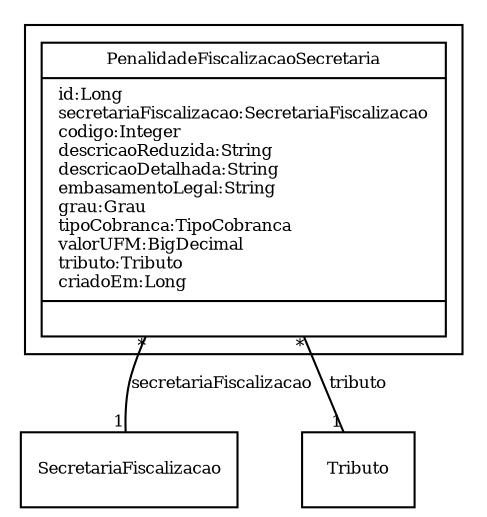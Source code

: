 digraph G{
fontname = "Times-Roman"
fontsize = 8

node [
        fontname = "Times-Roman"
        fontsize = 8
        shape = "record"
]

edge [
        fontname = "Times-Roman"
        fontsize = 8
]

subgraph clusterPENALIDADE_FISCAL
{
PenalidadeFiscalizacaoSecretaria [label = "{PenalidadeFiscalizacaoSecretaria|id:Long\lsecretariaFiscalizacao:SecretariaFiscalizacao\lcodigo:Integer\ldescricaoReduzida:String\ldescricaoDetalhada:String\lembasamentoLegal:String\lgrau:Grau\ltipoCobranca:TipoCobranca\lvalorUFM:BigDecimal\ltributo:Tributo\lcriadoEm:Long\l|\l}"]
}
edge [arrowhead = "none" headlabel = "1" taillabel = "*"] PenalidadeFiscalizacaoSecretaria -> SecretariaFiscalizacao [label = "secretariaFiscalizacao"]
edge [arrowhead = "none" headlabel = "1" taillabel = "*"] PenalidadeFiscalizacaoSecretaria -> Tributo [label = "tributo"]
}

